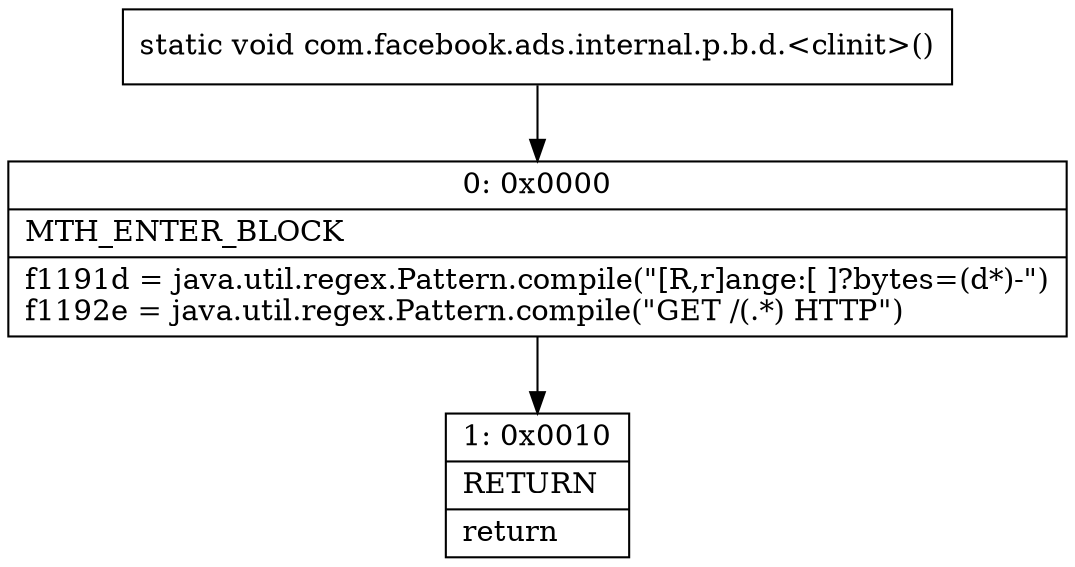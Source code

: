 digraph "CFG forcom.facebook.ads.internal.p.b.d.\<clinit\>()V" {
Node_0 [shape=record,label="{0\:\ 0x0000|MTH_ENTER_BLOCK\l|f1191d = java.util.regex.Pattern.compile(\"[R,r]ange:[ ]?bytes=(d*)\-\")\lf1192e = java.util.regex.Pattern.compile(\"GET \/(.*) HTTP\")\l}"];
Node_1 [shape=record,label="{1\:\ 0x0010|RETURN\l|return\l}"];
MethodNode[shape=record,label="{static void com.facebook.ads.internal.p.b.d.\<clinit\>() }"];
MethodNode -> Node_0;
Node_0 -> Node_1;
}

